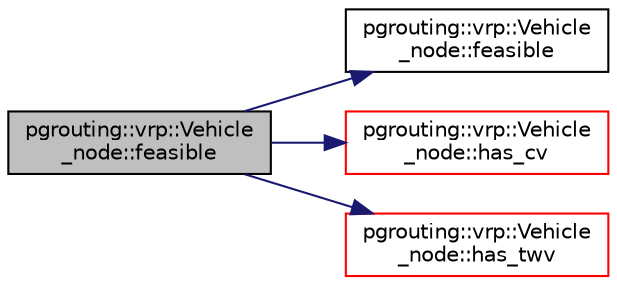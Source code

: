digraph "pgrouting::vrp::Vehicle_node::feasible"
{
  edge [fontname="Helvetica",fontsize="10",labelfontname="Helvetica",labelfontsize="10"];
  node [fontname="Helvetica",fontsize="10",shape=record];
  rankdir="LR";
  Node210 [label="pgrouting::vrp::Vehicle\l_node::feasible",height=0.2,width=0.4,color="black", fillcolor="grey75", style="filled", fontcolor="black"];
  Node210 -> Node211 [color="midnightblue",fontsize="10",style="solid",fontname="Helvetica"];
  Node211 [label="pgrouting::vrp::Vehicle\l_node::feasible",height=0.2,width=0.4,color="black", fillcolor="white", style="filled",URL="$classpgrouting_1_1vrp_1_1Vehicle__node.html#a314d018ef188137d71653a3025fba002",tooltip="@ { "];
  Node210 -> Node212 [color="midnightblue",fontsize="10",style="solid",fontname="Helvetica"];
  Node212 [label="pgrouting::vrp::Vehicle\l_node::has_cv",height=0.2,width=0.4,color="red", fillcolor="white", style="filled",URL="$classpgrouting_1_1vrp_1_1Vehicle__node.html#ab2033c2764f192da405b9877ac441772",tooltip="True when not violation. "];
  Node210 -> Node225 [color="midnightblue",fontsize="10",style="solid",fontname="Helvetica"];
  Node225 [label="pgrouting::vrp::Vehicle\l_node::has_twv",height=0.2,width=0.4,color="red", fillcolor="white", style="filled",URL="$classpgrouting_1_1vrp_1_1Vehicle__node.html#a926b499e318cee7a768721da337965ce",tooltip="True when at this node does not violate time windows. "];
}
